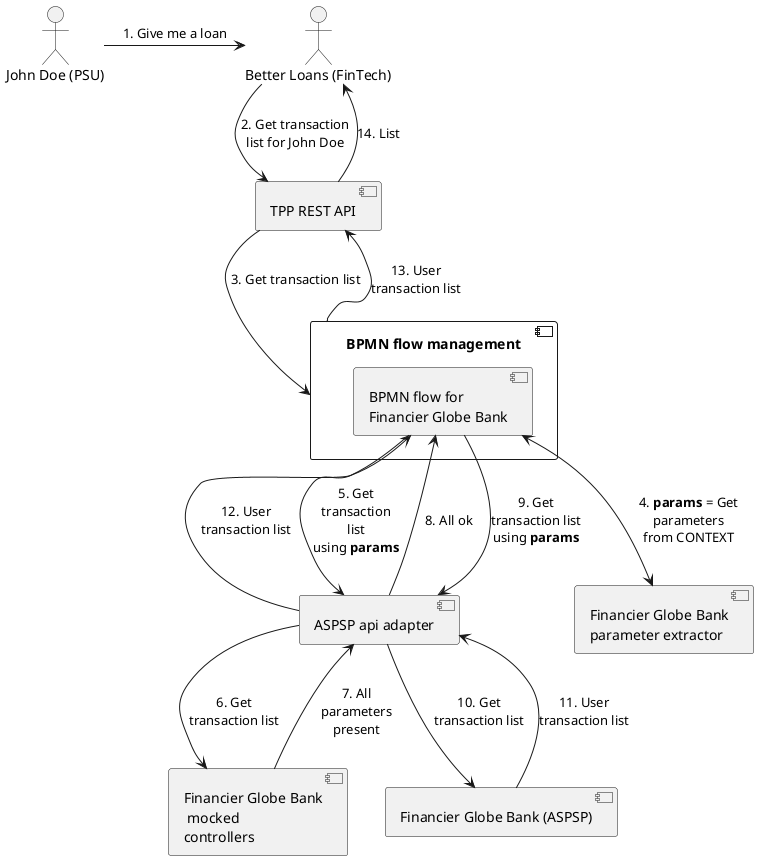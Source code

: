 @startuml

actor "Better Loans (FinTech)" as FinTech
actor "John Doe (PSU)" as PSU
component "TPP REST API" as api

component "BPMN flow management" as bpmn {
    component "BPMN flow for\nFinancier Globe Bank" as flow
}

component "ASPSP api adapter" as aspsp_adapter
component "Financier Globe Bank\nparameter extractor" as aspsp_param_provider
component "Financier Globe Bank (ASPSP)" as aspsp
component "Financier Globe Bank\n mocked\ncontrollers" as aspsp_mocked

PSU -> FinTech : 1. Give me a loan
FinTech -> api : 2. Get transaction\nlist for John Doe
api --> bpmn : 3. Get transaction list
flow <--> aspsp_param_provider : 4. <b>params</b> = Get\nparameters\nfrom CONTEXT
flow --> aspsp_adapter : 5. Get\ntransaction\nlist\nusing <b>params</b>
aspsp_adapter -> aspsp_mocked : 6. Get\ntransaction list
aspsp_mocked -down-> aspsp_adapter : 7. All\nparameters\npresent
aspsp_adapter -up-> flow : 8. All ok
flow --> aspsp_adapter : 9. Get\ntransaction list\nusing <b>params</b>
aspsp_adapter --> aspsp : 10. Get\ntransaction list
aspsp --> aspsp_adapter : 11. User\ntransaction list
aspsp_adapter --> flow : 12. User\ntransaction list
bpmn --> api : 13. User\ntransaction list
api --> FinTech : 14. List


@enduml
